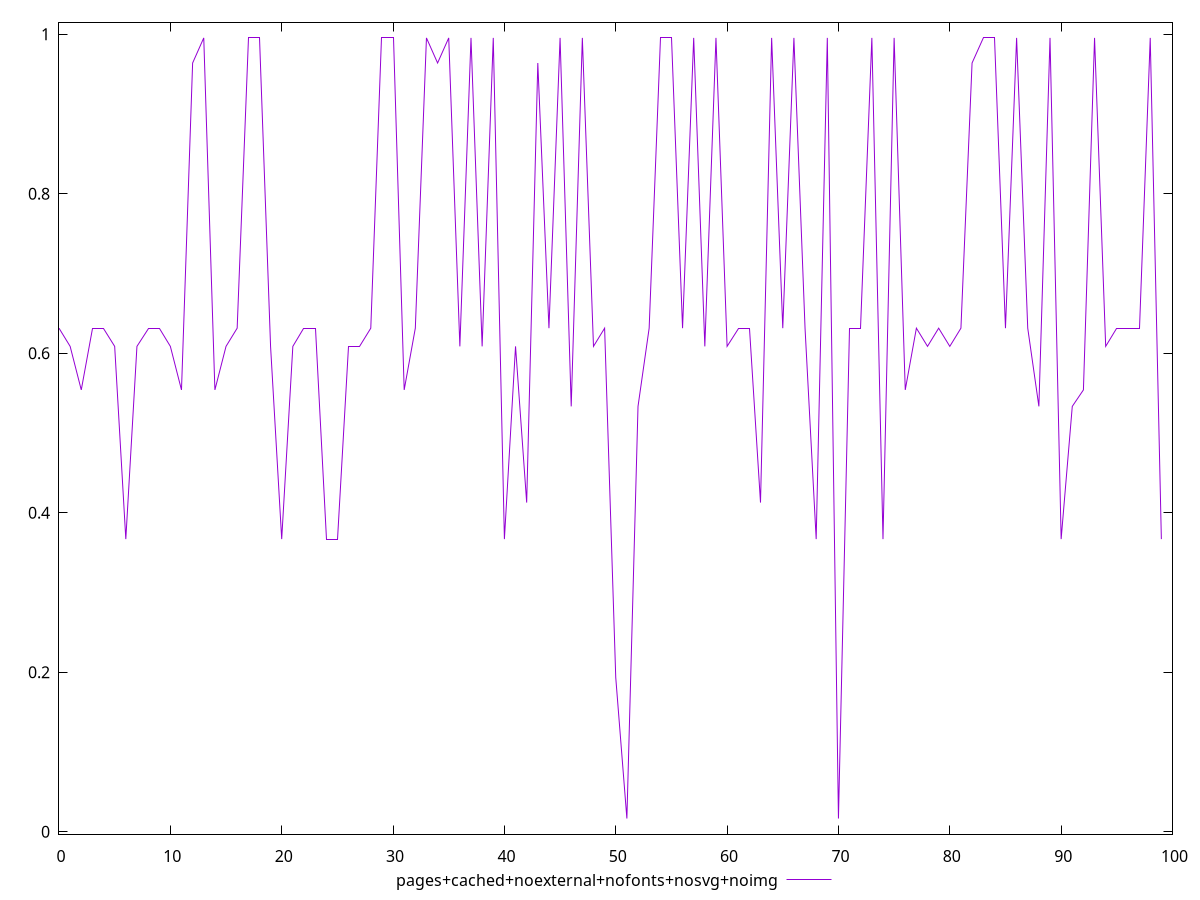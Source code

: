 $_pagesCachedNoexternalNofontsNosvgNoimg <<EOF
0.6313938914065288
0.6085969600017687
0.5540004695589968
0.6313938914065288
0.6313938914065288
0.6085969600017687
0.36692102630185863
0.6085969600017687
0.6313938914065288
0.6313938914065288
0.6085969600017687
0.5540004695589968
0.9638914552234408
0.9953476174851198
0.5540004695589968
0.6085969600017687
0.6313938914065288
0.9953476174851198
0.9953476174851198
0.6085969600017687
0.36692102630185863
0.6085969600017687
0.6313938914065288
0.6313938914065288
0.36692102630185863
0.36692102630185863
0.6085969600017687
0.6085969600017687
0.6313938914065288
0.9953476174851198
0.9953476174851198
0.5540004695589968
0.6313938914065288
0.9953476174851198
0.9638914552234408
0.9953476174851198
0.6085969600017687
0.9953476174851198
0.6085969600017687
0.9953476174851198
0.36692102630185863
0.6085969600017687
0.4127453832736135
0.9638914552234408
0.6313938914065288
0.9953476174851198
0.5333589402932184
0.9953476174851198
0.6085969600017687
0.6313938914065288
0.19334310878554029
0.01659363310226647
0.5333589402932184
0.6313938914065288
0.9953476174851198
0.9953476174851198
0.6313938914065288
0.9953476174851198
0.6085969600017687
0.9953476174851198
0.6085969600017687
0.6313938914065288
0.6313938914065288
0.4127453832736135
0.9953476174851198
0.6313938914065288
0.9953476174851198
0.6313938914065288
0.36692102630185863
0.9953476174851198
0.01659363310226647
0.6313938914065288
0.6313938914065288
0.9953476174851198
0.36692102630185863
0.9953476174851198
0.5540004695589968
0.6313938914065288
0.6085969600017687
0.6313938914065288
0.6085969600017687
0.6313938914065288
0.9638914552234408
0.9953476174851198
0.9953476174851198
0.6313938914065288
0.9953476174851198
0.6313938914065288
0.5333589402932184
0.9953476174851198
0.36692102630185863
0.5333589402932184
0.5540004695589968
0.9953476174851198
0.6085969600017687
0.6313938914065288
0.6313938914065288
0.6313938914065288
0.9953476174851198
0.36692102630185863
EOF
set key outside below
set terminal pngcairo
set output "report_00005_2020-11-02T22-26-11.212Z/cumulative-layout-shift/pages+cached+noexternal+nofonts+nosvg+noimg//score.png"
set yrange [-0.002981446585390596:1.014922697172777]
plot $_pagesCachedNoexternalNofontsNosvgNoimg title "pages+cached+noexternal+nofonts+nosvg+noimg" with line ,